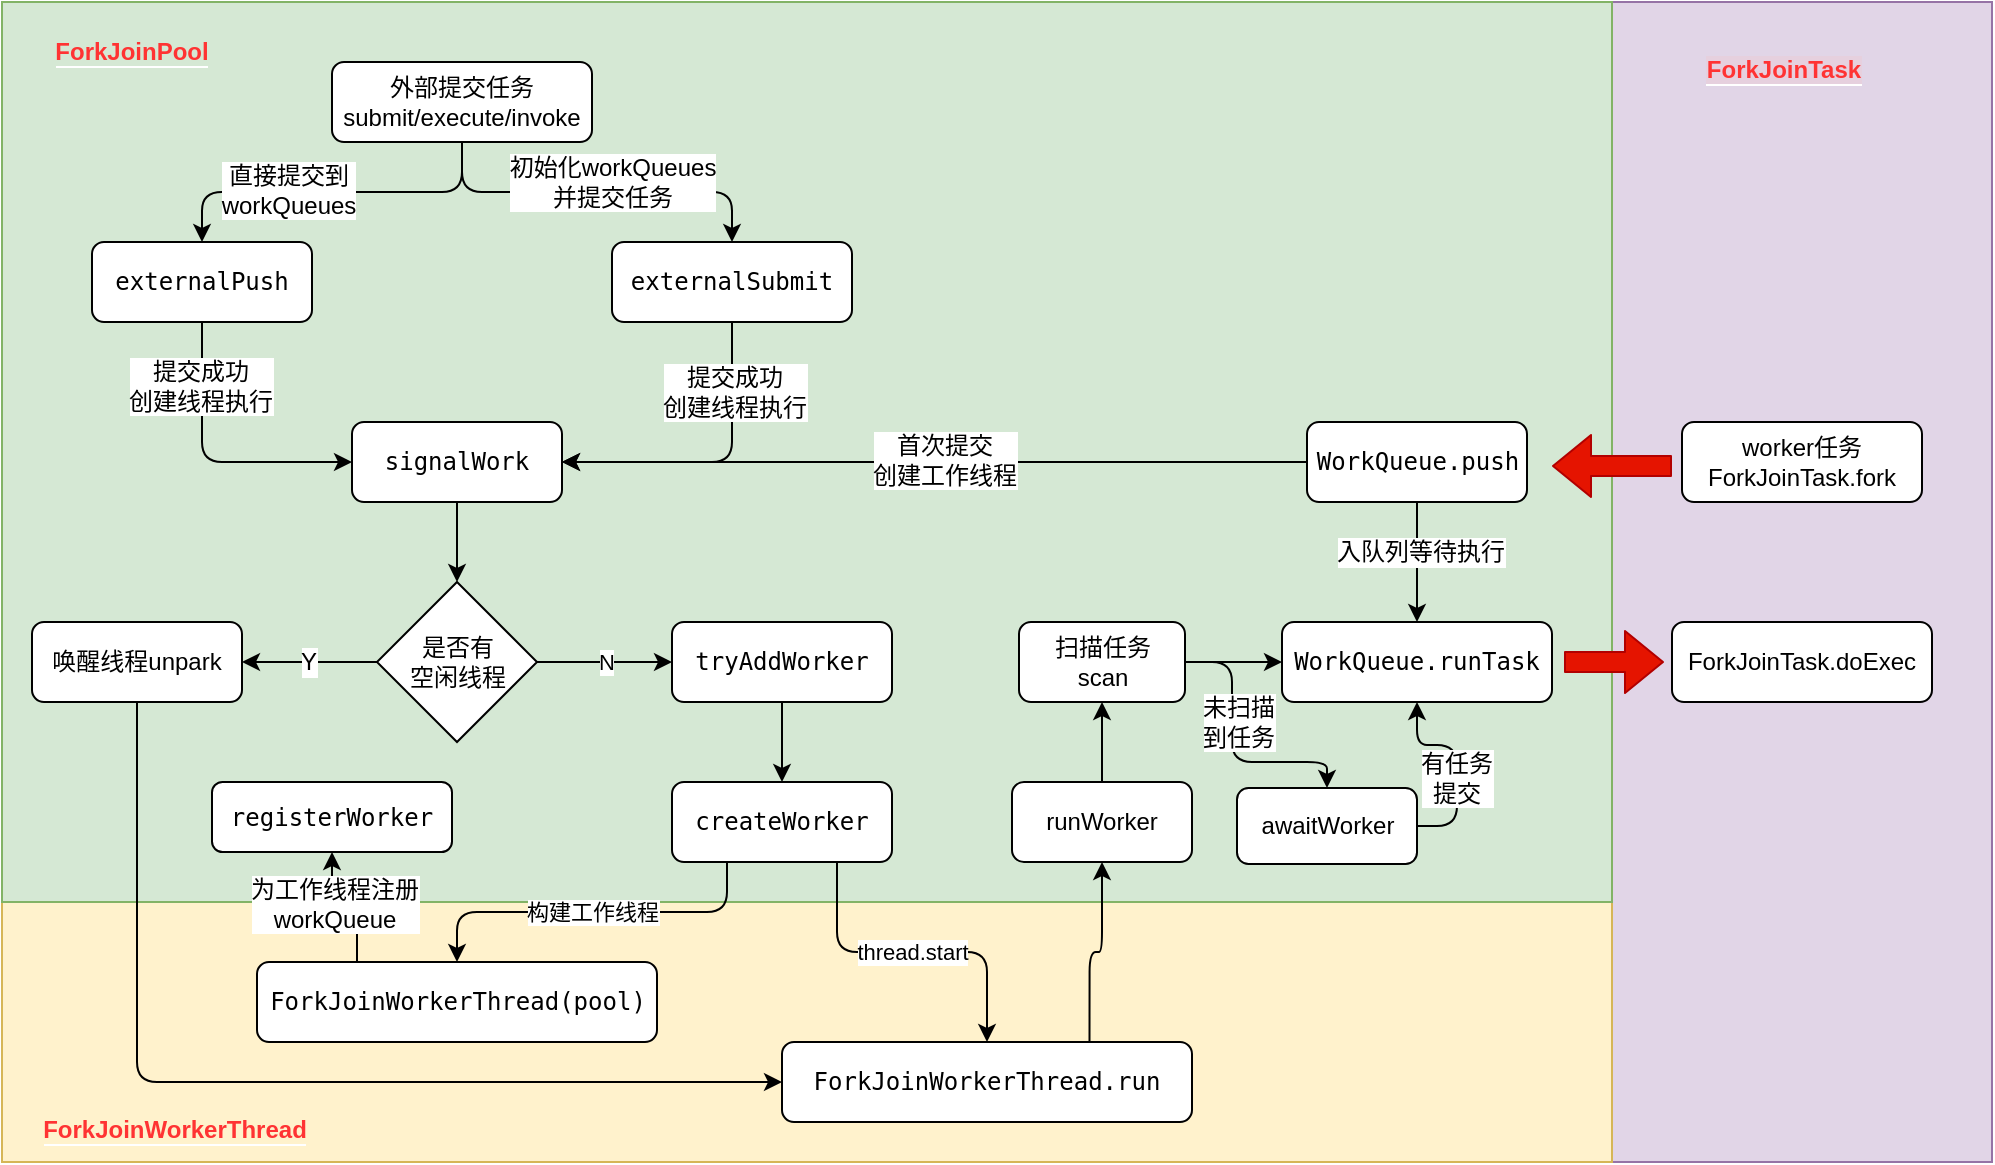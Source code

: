 <mxfile version="10.8.0" type="device"><diagram id="2_0CvkXJxe7yTtbnX31Y" name="执行流程"><mxGraphModel dx="918" dy="628" grid="0" gridSize="10" guides="1" tooltips="1" connect="1" arrows="1" fold="1" page="1" pageScale="1" pageWidth="4681" pageHeight="3300" math="0" shadow="0"><root><mxCell id="0"/><mxCell id="1" parent="0"/><mxCell id="52ZxwhPhhI4ZMU3ynuiM-50" value="" style="rounded=0;whiteSpace=wrap;html=1;fillColor=#e1d5e7;strokeColor=#9673a6;" parent="1" vertex="1"><mxGeometry x="850" y="60" width="190" height="580" as="geometry"/></mxCell><mxCell id="52ZxwhPhhI4ZMU3ynuiM-49" value="" style="rounded=0;whiteSpace=wrap;html=1;fillColor=#fff2cc;strokeColor=#d6b656;" parent="1" vertex="1"><mxGeometry x="45" y="510" width="805" height="130" as="geometry"/></mxCell><mxCell id="52ZxwhPhhI4ZMU3ynuiM-48" value="" style="rounded=0;whiteSpace=wrap;html=1;fillColor=#d5e8d4;strokeColor=#82b366;" parent="1" vertex="1"><mxGeometry x="45" y="60" width="805" height="450" as="geometry"/></mxCell><mxCell id="52ZxwhPhhI4ZMU3ynuiM-5" style="edgeStyle=orthogonalEdgeStyle;rounded=1;orthogonalLoop=1;jettySize=auto;html=1;exitX=0.5;exitY=1;exitDx=0;exitDy=0;entryX=0.5;entryY=0;entryDx=0;entryDy=0;" parent="1" source="52ZxwhPhhI4ZMU3ynuiM-1" target="52ZxwhPhhI4ZMU3ynuiM-2" edge="1"><mxGeometry relative="1" as="geometry"/></mxCell><mxCell id="52ZxwhPhhI4ZMU3ynuiM-9" value="直接提交到&lt;br&gt;workQueues&lt;br&gt;" style="text;html=1;resizable=0;points=[];align=center;verticalAlign=middle;labelBackgroundColor=#ffffff;" parent="52ZxwhPhhI4ZMU3ynuiM-5" vertex="1" connectable="0"><mxGeometry x="0.244" y="-1" relative="1" as="geometry"><mxPoint as="offset"/></mxGeometry></mxCell><mxCell id="52ZxwhPhhI4ZMU3ynuiM-6" style="edgeStyle=orthogonalEdgeStyle;rounded=1;orthogonalLoop=1;jettySize=auto;html=1;exitX=0.5;exitY=1;exitDx=0;exitDy=0;entryX=0.5;entryY=0;entryDx=0;entryDy=0;" parent="1" source="52ZxwhPhhI4ZMU3ynuiM-1" target="52ZxwhPhhI4ZMU3ynuiM-3" edge="1"><mxGeometry relative="1" as="geometry"/></mxCell><mxCell id="52ZxwhPhhI4ZMU3ynuiM-10" value="初始化&lt;span&gt;workQueues&lt;br&gt;并提交任务&lt;br&gt;&lt;/span&gt;" style="text;html=1;resizable=0;points=[];align=center;verticalAlign=middle;labelBackgroundColor=#ffffff;" parent="52ZxwhPhhI4ZMU3ynuiM-6" vertex="1" connectable="0"><mxGeometry x="-0.146" y="1" relative="1" as="geometry"><mxPoint x="21" y="-4" as="offset"/></mxGeometry></mxCell><mxCell id="52ZxwhPhhI4ZMU3ynuiM-1" value="外部提交任务&lt;br&gt;submit/execute/invoke&lt;br&gt;" style="rounded=1;whiteSpace=wrap;html=1;" parent="1" vertex="1"><mxGeometry x="210" y="90" width="130" height="40" as="geometry"/></mxCell><mxCell id="52ZxwhPhhI4ZMU3ynuiM-7" style="edgeStyle=orthogonalEdgeStyle;rounded=1;orthogonalLoop=1;jettySize=auto;html=1;exitX=0.5;exitY=1;exitDx=0;exitDy=0;entryX=0;entryY=0.5;entryDx=0;entryDy=0;" parent="1" source="52ZxwhPhhI4ZMU3ynuiM-2" target="52ZxwhPhhI4ZMU3ynuiM-4" edge="1"><mxGeometry relative="1" as="geometry"/></mxCell><mxCell id="52ZxwhPhhI4ZMU3ynuiM-11" value="提交成功&lt;br&gt;创建线程执行&lt;br&gt;" style="text;html=1;resizable=0;points=[];align=center;verticalAlign=middle;labelBackgroundColor=#ffffff;" parent="52ZxwhPhhI4ZMU3ynuiM-7" vertex="1" connectable="0"><mxGeometry x="-0.559" y="-1" relative="1" as="geometry"><mxPoint as="offset"/></mxGeometry></mxCell><mxCell id="52ZxwhPhhI4ZMU3ynuiM-2" value="&lt;pre&gt;externalPush&lt;/pre&gt;" style="rounded=1;whiteSpace=wrap;html=1;" parent="1" vertex="1"><mxGeometry x="90" y="180" width="110" height="40" as="geometry"/></mxCell><mxCell id="52ZxwhPhhI4ZMU3ynuiM-8" style="edgeStyle=orthogonalEdgeStyle;rounded=1;orthogonalLoop=1;jettySize=auto;html=1;exitX=0.5;exitY=1;exitDx=0;exitDy=0;entryX=1;entryY=0.5;entryDx=0;entryDy=0;" parent="1" source="52ZxwhPhhI4ZMU3ynuiM-3" target="52ZxwhPhhI4ZMU3ynuiM-4" edge="1"><mxGeometry relative="1" as="geometry"/></mxCell><mxCell id="52ZxwhPhhI4ZMU3ynuiM-12" value="提交成功&lt;br&gt;创建线程执行&lt;br&gt;" style="text;html=1;resizable=0;points=[];align=center;verticalAlign=middle;labelBackgroundColor=#FFFFFF;" parent="52ZxwhPhhI4ZMU3ynuiM-8" vertex="1" connectable="0"><mxGeometry x="-0.548" y="1" relative="1" as="geometry"><mxPoint as="offset"/></mxGeometry></mxCell><mxCell id="52ZxwhPhhI4ZMU3ynuiM-3" value="&lt;pre&gt;externalSubmit&lt;/pre&gt;" style="rounded=1;whiteSpace=wrap;html=1;" parent="1" vertex="1"><mxGeometry x="350" y="180" width="120" height="40" as="geometry"/></mxCell><mxCell id="52ZxwhPhhI4ZMU3ynuiM-19" style="edgeStyle=orthogonalEdgeStyle;rounded=1;orthogonalLoop=1;jettySize=auto;html=1;exitX=0.5;exitY=1;exitDx=0;exitDy=0;entryX=0.5;entryY=0;entryDx=0;entryDy=0;" parent="1" source="52ZxwhPhhI4ZMU3ynuiM-4" target="52ZxwhPhhI4ZMU3ynuiM-13" edge="1"><mxGeometry relative="1" as="geometry"/></mxCell><mxCell id="52ZxwhPhhI4ZMU3ynuiM-4" value="&lt;pre&gt;signalWork&lt;/pre&gt;" style="rounded=1;whiteSpace=wrap;html=1;" parent="1" vertex="1"><mxGeometry x="220" y="270" width="105" height="40" as="geometry"/></mxCell><mxCell id="52ZxwhPhhI4ZMU3ynuiM-20" style="edgeStyle=orthogonalEdgeStyle;rounded=1;orthogonalLoop=1;jettySize=auto;html=1;exitX=0;exitY=0.5;exitDx=0;exitDy=0;entryX=1;entryY=0.5;entryDx=0;entryDy=0;" parent="1" source="52ZxwhPhhI4ZMU3ynuiM-13" target="52ZxwhPhhI4ZMU3ynuiM-14" edge="1"><mxGeometry relative="1" as="geometry"/></mxCell><mxCell id="52ZxwhPhhI4ZMU3ynuiM-21" value="Y" style="text;html=1;resizable=0;points=[];align=center;verticalAlign=middle;labelBackgroundColor=#ffffff;" parent="52ZxwhPhhI4ZMU3ynuiM-20" vertex="1" connectable="0"><mxGeometry x="0.029" relative="1" as="geometry"><mxPoint as="offset"/></mxGeometry></mxCell><mxCell id="52ZxwhPhhI4ZMU3ynuiM-23" value="N" style="edgeStyle=orthogonalEdgeStyle;rounded=1;orthogonalLoop=1;jettySize=auto;html=1;exitX=1;exitY=0.5;exitDx=0;exitDy=0;entryX=0;entryY=0.5;entryDx=0;entryDy=0;" parent="1" source="52ZxwhPhhI4ZMU3ynuiM-13" target="52ZxwhPhhI4ZMU3ynuiM-15" edge="1"><mxGeometry relative="1" as="geometry"/></mxCell><mxCell id="52ZxwhPhhI4ZMU3ynuiM-13" value="是否有&lt;br&gt;空闲线程" style="rhombus;whiteSpace=wrap;html=1;" parent="1" vertex="1"><mxGeometry x="232.5" y="350" width="80" height="80" as="geometry"/></mxCell><mxCell id="52ZxwhPhhI4ZMU3ynuiM-22" style="edgeStyle=orthogonalEdgeStyle;rounded=1;orthogonalLoop=1;jettySize=auto;html=1;exitX=0.5;exitY=1;exitDx=0;exitDy=0;entryX=0;entryY=0.5;entryDx=0;entryDy=0;" parent="1" source="52ZxwhPhhI4ZMU3ynuiM-14" target="52ZxwhPhhI4ZMU3ynuiM-18" edge="1"><mxGeometry relative="1" as="geometry"/></mxCell><mxCell id="52ZxwhPhhI4ZMU3ynuiM-14" value="唤醒线程unpark" style="rounded=1;whiteSpace=wrap;html=1;" parent="1" vertex="1"><mxGeometry x="60" y="370" width="105" height="40" as="geometry"/></mxCell><mxCell id="52ZxwhPhhI4ZMU3ynuiM-24" style="edgeStyle=orthogonalEdgeStyle;rounded=1;orthogonalLoop=1;jettySize=auto;html=1;exitX=0.5;exitY=1;exitDx=0;exitDy=0;" parent="1" source="52ZxwhPhhI4ZMU3ynuiM-15" target="52ZxwhPhhI4ZMU3ynuiM-16" edge="1"><mxGeometry relative="1" as="geometry"/></mxCell><mxCell id="52ZxwhPhhI4ZMU3ynuiM-15" value="&lt;pre&gt;tryAddWorker&lt;/pre&gt;" style="rounded=1;whiteSpace=wrap;html=1;" parent="1" vertex="1"><mxGeometry x="380" y="370" width="110" height="40" as="geometry"/></mxCell><mxCell id="52ZxwhPhhI4ZMU3ynuiM-25" value="构建工作线程" style="edgeStyle=orthogonalEdgeStyle;rounded=1;orthogonalLoop=1;jettySize=auto;html=1;exitX=0.25;exitY=1;exitDx=0;exitDy=0;" parent="1" source="52ZxwhPhhI4ZMU3ynuiM-16" target="52ZxwhPhhI4ZMU3ynuiM-17" edge="1"><mxGeometry relative="1" as="geometry"/></mxCell><mxCell id="52ZxwhPhhI4ZMU3ynuiM-28" value="thread.start" style="edgeStyle=orthogonalEdgeStyle;rounded=1;orthogonalLoop=1;jettySize=auto;html=1;exitX=0.75;exitY=1;exitDx=0;exitDy=0;" parent="1" source="52ZxwhPhhI4ZMU3ynuiM-16" target="52ZxwhPhhI4ZMU3ynuiM-18" edge="1"><mxGeometry relative="1" as="geometry"/></mxCell><mxCell id="52ZxwhPhhI4ZMU3ynuiM-16" value="&lt;pre&gt;createWorker&lt;/pre&gt;" style="rounded=1;whiteSpace=wrap;html=1;" parent="1" vertex="1"><mxGeometry x="380" y="450" width="110" height="40" as="geometry"/></mxCell><mxCell id="52ZxwhPhhI4ZMU3ynuiM-27" style="edgeStyle=orthogonalEdgeStyle;rounded=1;orthogonalLoop=1;jettySize=auto;html=1;exitX=0.25;exitY=0;exitDx=0;exitDy=0;entryX=0.5;entryY=1;entryDx=0;entryDy=0;" parent="1" source="52ZxwhPhhI4ZMU3ynuiM-17" target="52ZxwhPhhI4ZMU3ynuiM-26" edge="1"><mxGeometry relative="1" as="geometry"/></mxCell><mxCell id="52ZxwhPhhI4ZMU3ynuiM-47" value="为工作线程注册&lt;br&gt;workQueue&lt;br&gt;" style="text;html=1;resizable=0;points=[];align=center;verticalAlign=middle;labelBackgroundColor=#ffffff;" parent="52ZxwhPhhI4ZMU3ynuiM-27" vertex="1" connectable="0"><mxGeometry x="0.235" y="-1" relative="1" as="geometry"><mxPoint as="offset"/></mxGeometry></mxCell><mxCell id="52ZxwhPhhI4ZMU3ynuiM-17" value="&lt;pre&gt;ForkJoinWorkerThread(pool)&lt;/pre&gt;" style="rounded=1;whiteSpace=wrap;html=1;" parent="1" vertex="1"><mxGeometry x="172.5" y="540" width="200" height="40" as="geometry"/></mxCell><mxCell id="52ZxwhPhhI4ZMU3ynuiM-35" style="edgeStyle=orthogonalEdgeStyle;rounded=1;orthogonalLoop=1;jettySize=auto;html=1;exitX=0.75;exitY=0;exitDx=0;exitDy=0;entryX=0.5;entryY=1;entryDx=0;entryDy=0;" parent="1" source="52ZxwhPhhI4ZMU3ynuiM-18" target="52ZxwhPhhI4ZMU3ynuiM-29" edge="1"><mxGeometry relative="1" as="geometry"/></mxCell><mxCell id="52ZxwhPhhI4ZMU3ynuiM-18" value="&lt;pre&gt;ForkJoinWorkerThread.run&lt;/pre&gt;" style="rounded=1;whiteSpace=wrap;html=1;" parent="1" vertex="1"><mxGeometry x="435" y="580" width="205" height="40" as="geometry"/></mxCell><mxCell id="52ZxwhPhhI4ZMU3ynuiM-26" value="&lt;pre&gt;registerWorker&lt;/pre&gt;" style="rounded=1;whiteSpace=wrap;html=1;" parent="1" vertex="1"><mxGeometry x="150" y="450" width="120" height="35" as="geometry"/></mxCell><mxCell id="52ZxwhPhhI4ZMU3ynuiM-36" style="edgeStyle=orthogonalEdgeStyle;rounded=1;orthogonalLoop=1;jettySize=auto;html=1;exitX=0.5;exitY=0;exitDx=0;exitDy=0;entryX=0.5;entryY=1;entryDx=0;entryDy=0;" parent="1" source="52ZxwhPhhI4ZMU3ynuiM-29" target="52ZxwhPhhI4ZMU3ynuiM-30" edge="1"><mxGeometry relative="1" as="geometry"/></mxCell><mxCell id="52ZxwhPhhI4ZMU3ynuiM-29" value="runWorker" style="rounded=1;whiteSpace=wrap;html=1;" parent="1" vertex="1"><mxGeometry x="550" y="450" width="90" height="40" as="geometry"/></mxCell><mxCell id="52ZxwhPhhI4ZMU3ynuiM-37" style="edgeStyle=orthogonalEdgeStyle;rounded=1;orthogonalLoop=1;jettySize=auto;html=1;exitX=1;exitY=0.5;exitDx=0;exitDy=0;entryX=0;entryY=0.5;entryDx=0;entryDy=0;" parent="1" source="52ZxwhPhhI4ZMU3ynuiM-30" target="52ZxwhPhhI4ZMU3ynuiM-31" edge="1"><mxGeometry relative="1" as="geometry"/></mxCell><mxCell id="52ZxwhPhhI4ZMU3ynuiM-39" style="edgeStyle=orthogonalEdgeStyle;rounded=1;orthogonalLoop=1;jettySize=auto;html=1;exitX=1;exitY=0.5;exitDx=0;exitDy=0;entryX=0.5;entryY=0;entryDx=0;entryDy=0;" parent="1" source="52ZxwhPhhI4ZMU3ynuiM-30" target="52ZxwhPhhI4ZMU3ynuiM-38" edge="1"><mxGeometry relative="1" as="geometry"><Array as="points"><mxPoint x="660" y="390"/><mxPoint x="660" y="440"/><mxPoint x="708" y="440"/></Array></mxGeometry></mxCell><mxCell id="52ZxwhPhhI4ZMU3ynuiM-40" value="未扫描&lt;br&gt;到任务" style="text;html=1;resizable=0;points=[];align=center;verticalAlign=middle;labelBackgroundColor=#ffffff;" parent="52ZxwhPhhI4ZMU3ynuiM-39" vertex="1" connectable="0"><mxGeometry x="-0.298" relative="1" as="geometry"><mxPoint x="2.5" y="6" as="offset"/></mxGeometry></mxCell><mxCell id="52ZxwhPhhI4ZMU3ynuiM-30" value="扫描任务&lt;br&gt;scan&lt;br&gt;" style="rounded=1;whiteSpace=wrap;html=1;" parent="1" vertex="1"><mxGeometry x="553.5" y="370" width="83" height="40" as="geometry"/></mxCell><mxCell id="52ZxwhPhhI4ZMU3ynuiM-31" value="&lt;pre&gt;&lt;span&gt;WorkQueue&lt;/span&gt;.runTask&lt;span&gt;&lt;br&gt;&lt;/span&gt;&lt;/pre&gt;" style="rounded=1;whiteSpace=wrap;html=1;" parent="1" vertex="1"><mxGeometry x="685" y="370" width="135" height="40" as="geometry"/></mxCell><mxCell id="52ZxwhPhhI4ZMU3ynuiM-32" value="ForkJoinTask.&lt;span&gt;doExec&lt;/span&gt;" style="rounded=1;whiteSpace=wrap;html=1;" parent="1" vertex="1"><mxGeometry x="880" y="370" width="130" height="40" as="geometry"/></mxCell><mxCell id="52ZxwhPhhI4ZMU3ynuiM-33" value="worker任务&lt;br&gt;ForkJoinTask.fork&lt;br&gt;" style="rounded=1;whiteSpace=wrap;html=1;" parent="1" vertex="1"><mxGeometry x="885" y="270" width="120" height="40" as="geometry"/></mxCell><mxCell id="52ZxwhPhhI4ZMU3ynuiM-43" style="edgeStyle=orthogonalEdgeStyle;rounded=1;orthogonalLoop=1;jettySize=auto;html=1;exitX=0.5;exitY=1;exitDx=0;exitDy=0;entryX=0.5;entryY=0;entryDx=0;entryDy=0;" parent="1" source="52ZxwhPhhI4ZMU3ynuiM-34" target="52ZxwhPhhI4ZMU3ynuiM-31" edge="1"><mxGeometry relative="1" as="geometry"/></mxCell><mxCell id="52ZxwhPhhI4ZMU3ynuiM-44" value="入队列等待执行" style="text;html=1;resizable=0;points=[];align=center;verticalAlign=middle;labelBackgroundColor=#ffffff;" parent="52ZxwhPhhI4ZMU3ynuiM-43" vertex="1" connectable="0"><mxGeometry x="-0.167" y="1" relative="1" as="geometry"><mxPoint as="offset"/></mxGeometry></mxCell><mxCell id="52ZxwhPhhI4ZMU3ynuiM-45" style="edgeStyle=orthogonalEdgeStyle;rounded=1;orthogonalLoop=1;jettySize=auto;html=1;exitX=0;exitY=0.5;exitDx=0;exitDy=0;entryX=1;entryY=0.5;entryDx=0;entryDy=0;" parent="1" source="52ZxwhPhhI4ZMU3ynuiM-34" target="52ZxwhPhhI4ZMU3ynuiM-4" edge="1"><mxGeometry relative="1" as="geometry"/></mxCell><mxCell id="52ZxwhPhhI4ZMU3ynuiM-46" value="首次提交&lt;br&gt;创建工作线程" style="text;html=1;resizable=0;points=[];align=center;verticalAlign=middle;labelBackgroundColor=#FFFFFF;labelBorderColor=none;" parent="52ZxwhPhhI4ZMU3ynuiM-45" vertex="1" connectable="0"><mxGeometry x="-0.024" y="-1" relative="1" as="geometry"><mxPoint as="offset"/></mxGeometry></mxCell><mxCell id="52ZxwhPhhI4ZMU3ynuiM-34" value="&lt;pre&gt;&lt;span&gt;WorkQueue.push&lt;/span&gt;&lt;/pre&gt;" style="rounded=1;whiteSpace=wrap;html=1;" parent="1" vertex="1"><mxGeometry x="697.5" y="270" width="110" height="40" as="geometry"/></mxCell><mxCell id="52ZxwhPhhI4ZMU3ynuiM-41" style="edgeStyle=orthogonalEdgeStyle;rounded=1;orthogonalLoop=1;jettySize=auto;html=1;exitX=1;exitY=0.5;exitDx=0;exitDy=0;entryX=0.5;entryY=1;entryDx=0;entryDy=0;" parent="1" source="52ZxwhPhhI4ZMU3ynuiM-38" target="52ZxwhPhhI4ZMU3ynuiM-31" edge="1"><mxGeometry relative="1" as="geometry"/></mxCell><mxCell id="52ZxwhPhhI4ZMU3ynuiM-42" value="有任务&lt;br&gt;提交" style="text;html=1;resizable=0;points=[];align=center;verticalAlign=middle;labelBackgroundColor=#ffffff;" parent="52ZxwhPhhI4ZMU3ynuiM-41" vertex="1" connectable="0"><mxGeometry x="-0.137" y="1" relative="1" as="geometry"><mxPoint as="offset"/></mxGeometry></mxCell><mxCell id="52ZxwhPhhI4ZMU3ynuiM-38" value="awaitWorker" style="rounded=1;whiteSpace=wrap;html=1;" parent="1" vertex="1"><mxGeometry x="662.5" y="453" width="90" height="38" as="geometry"/></mxCell><mxCell id="52ZxwhPhhI4ZMU3ynuiM-51" value="" style="shape=flexArrow;endArrow=classic;html=1;entryX=0;entryY=0.5;entryDx=0;entryDy=0;fillColor=#e51400;strokeColor=#B20000;" parent="1" edge="1"><mxGeometry width="50" height="50" relative="1" as="geometry"><mxPoint x="826" y="390" as="sourcePoint"/><mxPoint x="876" y="390" as="targetPoint"/></mxGeometry></mxCell><mxCell id="52ZxwhPhhI4ZMU3ynuiM-52" value="" style="shape=flexArrow;endArrow=classic;html=1;exitX=0.158;exitY=0.388;exitDx=0;exitDy=0;exitPerimeter=0;fillColor=#e51400;strokeColor=#B20000;" parent="1" edge="1"><mxGeometry width="50" height="50" relative="1" as="geometry"><mxPoint x="880" y="292" as="sourcePoint"/><mxPoint x="820" y="292" as="targetPoint"/></mxGeometry></mxCell><mxCell id="52ZxwhPhhI4ZMU3ynuiM-53" value="&lt;b&gt;&lt;font color=&quot;#ff3333&quot; style=&quot;background-color: rgb(213 , 232 , 212)&quot;&gt;ForkJoinPool&lt;/font&gt;&lt;/b&gt;" style="text;html=1;align=center;verticalAlign=middle;whiteSpace=wrap;rounded=0;labelBackgroundColor=#FFFFFF;" parent="1" vertex="1"><mxGeometry x="50" y="70" width="120" height="30" as="geometry"/></mxCell><mxCell id="52ZxwhPhhI4ZMU3ynuiM-54" value="&lt;font color=&quot;#ff3333&quot; style=&quot;background-color: rgb(255 , 242 , 204)&quot;&gt;&lt;b&gt;ForkJoinWorkerThread&lt;/b&gt;&lt;/font&gt;" style="text;html=1;strokeColor=none;fillColor=none;align=center;verticalAlign=middle;whiteSpace=wrap;rounded=0;labelBackgroundColor=#FFFFFF;" parent="1" vertex="1"><mxGeometry x="65" y="610" width="133" height="27" as="geometry"/></mxCell><mxCell id="52ZxwhPhhI4ZMU3ynuiM-55" value="&lt;b&gt;&lt;font color=&quot;#ff3333&quot; style=&quot;background-color: rgb(230 , 208 , 222)&quot;&gt;ForkJoinTask&lt;/font&gt;&lt;/b&gt;" style="text;html=1;strokeColor=none;fillColor=none;align=center;verticalAlign=middle;whiteSpace=wrap;rounded=0;labelBackgroundColor=#FFFFFF;" parent="1" vertex="1"><mxGeometry x="860" y="80" width="152" height="27" as="geometry"/></mxCell></root></mxGraphModel></diagram><diagram id="6Ulh82m94wi_ZSjGGJva" name="fork-join"><mxGraphModel dx="918" dy="628" grid="0" gridSize="10" guides="1" tooltips="1" connect="1" arrows="1" fold="1" page="1" pageScale="1" pageWidth="4681" pageHeight="3300" math="0" shadow="0"><root><mxCell id="Shx6AqCc351M_z02ukLM-0"/><mxCell id="Shx6AqCc351M_z02ukLM-1" parent="Shx6AqCc351M_z02ukLM-0"/><mxCell id="Shx6AqCc351M_z02ukLM-33" value="" style="rounded=0;whiteSpace=wrap;html=1;dashed=1;" vertex="1" parent="Shx6AqCc351M_z02ukLM-1"><mxGeometry x="70" y="93" width="700" height="317" as="geometry"/></mxCell><mxCell id="Shx6AqCc351M_z02ukLM-9" style="edgeStyle=orthogonalEdgeStyle;rounded=1;orthogonalLoop=1;jettySize=auto;html=1;exitX=0.5;exitY=1;exitDx=0;exitDy=0;" edge="1" parent="Shx6AqCc351M_z02ukLM-1" source="Shx6AqCc351M_z02ukLM-2" target="Shx6AqCc351M_z02ukLM-3"><mxGeometry relative="1" as="geometry"/></mxCell><mxCell id="Shx6AqCc351M_z02ukLM-21" value="fork" style="text;html=1;resizable=0;points=[];align=center;verticalAlign=middle;labelBackgroundColor=#ffffff;" vertex="1" connectable="0" parent="Shx6AqCc351M_z02ukLM-9"><mxGeometry x="-0.047" y="-2" relative="1" as="geometry"><mxPoint as="offset"/></mxGeometry></mxCell><mxCell id="Shx6AqCc351M_z02ukLM-10" style="edgeStyle=orthogonalEdgeStyle;rounded=1;orthogonalLoop=1;jettySize=auto;html=1;exitX=0.5;exitY=1;exitDx=0;exitDy=0;" edge="1" parent="Shx6AqCc351M_z02ukLM-1" source="Shx6AqCc351M_z02ukLM-2" target="Shx6AqCc351M_z02ukLM-5"><mxGeometry relative="1" as="geometry"/></mxCell><mxCell id="Shx6AqCc351M_z02ukLM-22" value="fork" style="text;html=1;resizable=0;points=[];align=center;verticalAlign=middle;labelBackgroundColor=#ffffff;" vertex="1" connectable="0" parent="Shx6AqCc351M_z02ukLM-10"><mxGeometry x="-0.046" y="-2" relative="1" as="geometry"><mxPoint as="offset"/></mxGeometry></mxCell><mxCell id="Shx6AqCc351M_z02ukLM-2" value="main task" style="rounded=1;whiteSpace=wrap;html=1;fillColor=#d0cee2;strokeColor=#56517e;" vertex="1" parent="Shx6AqCc351M_z02ukLM-1"><mxGeometry x="390" y="123" width="70" height="40" as="geometry"/></mxCell><mxCell id="Shx6AqCc351M_z02ukLM-11" style="edgeStyle=orthogonalEdgeStyle;rounded=1;orthogonalLoop=1;jettySize=auto;html=1;exitX=0.5;exitY=1;exitDx=0;exitDy=0;entryX=0.5;entryY=0;entryDx=0;entryDy=0;" edge="1" parent="Shx6AqCc351M_z02ukLM-1" source="Shx6AqCc351M_z02ukLM-3" target="Shx6AqCc351M_z02ukLM-4"><mxGeometry relative="1" as="geometry"/></mxCell><mxCell id="Shx6AqCc351M_z02ukLM-23" value="fork" style="text;html=1;resizable=0;points=[];align=center;verticalAlign=middle;labelBackgroundColor=#ffffff;" vertex="1" connectable="0" parent="Shx6AqCc351M_z02ukLM-11"><mxGeometry x="0.054" y="-1" relative="1" as="geometry"><mxPoint as="offset"/></mxGeometry></mxCell><mxCell id="Shx6AqCc351M_z02ukLM-12" style="edgeStyle=orthogonalEdgeStyle;rounded=1;orthogonalLoop=1;jettySize=auto;html=1;exitX=0.5;exitY=1;exitDx=0;exitDy=0;" edge="1" parent="Shx6AqCc351M_z02ukLM-1" source="Shx6AqCc351M_z02ukLM-3" target="Shx6AqCc351M_z02ukLM-6"><mxGeometry relative="1" as="geometry"/></mxCell><mxCell id="Shx6AqCc351M_z02ukLM-24" value="fork" style="text;html=1;resizable=0;points=[];align=center;verticalAlign=middle;labelBackgroundColor=#ffffff;" vertex="1" connectable="0" parent="Shx6AqCc351M_z02ukLM-12"><mxGeometry x="0.013" relative="1" as="geometry"><mxPoint as="offset"/></mxGeometry></mxCell><mxCell id="Shx6AqCc351M_z02ukLM-20" style="edgeStyle=orthogonalEdgeStyle;rounded=1;orthogonalLoop=1;jettySize=auto;html=1;exitX=0;exitY=0.25;exitDx=0;exitDy=0;entryX=0;entryY=0.5;entryDx=0;entryDy=0;" edge="1" parent="Shx6AqCc351M_z02ukLM-1" source="Shx6AqCc351M_z02ukLM-3" target="Shx6AqCc351M_z02ukLM-2"><mxGeometry relative="1" as="geometry"/></mxCell><mxCell id="Shx6AqCc351M_z02ukLM-31" value="join" style="text;html=1;resizable=0;points=[];align=center;verticalAlign=middle;labelBackgroundColor=#ffffff;" vertex="1" connectable="0" parent="Shx6AqCc351M_z02ukLM-20"><mxGeometry x="0.248" relative="1" as="geometry"><mxPoint as="offset"/></mxGeometry></mxCell><mxCell id="Shx6AqCc351M_z02ukLM-3" value="task A" style="rounded=1;whiteSpace=wrap;html=1;fillColor=#fad7ac;strokeColor=#b46504;" vertex="1" parent="Shx6AqCc351M_z02ukLM-1"><mxGeometry x="225" y="210" width="70" height="40" as="geometry"/></mxCell><mxCell id="Shx6AqCc351M_z02ukLM-15" style="edgeStyle=orthogonalEdgeStyle;rounded=1;orthogonalLoop=1;jettySize=auto;html=1;exitX=0.5;exitY=1;exitDx=0;exitDy=0;" edge="1" parent="Shx6AqCc351M_z02ukLM-1" source="Shx6AqCc351M_z02ukLM-4"><mxGeometry relative="1" as="geometry"><mxPoint x="225" y="240" as="targetPoint"/><Array as="points"><mxPoint x="165" y="380"/><mxPoint x="110" y="380"/><mxPoint x="110" y="240"/><mxPoint x="225" y="240"/></Array></mxGeometry></mxCell><mxCell id="Shx6AqCc351M_z02ukLM-30" value="join" style="text;html=1;resizable=0;points=[];align=center;verticalAlign=middle;labelBackgroundColor=#ffffff;" vertex="1" connectable="0" parent="Shx6AqCc351M_z02ukLM-15"><mxGeometry x="0.067" y="1" relative="1" as="geometry"><mxPoint as="offset"/></mxGeometry></mxCell><mxCell id="Shx6AqCc351M_z02ukLM-4" value="task A-1" style="rounded=1;whiteSpace=wrap;html=1;fillColor=#fad9d5;strokeColor=#ae4132;" vertex="1" parent="Shx6AqCc351M_z02ukLM-1"><mxGeometry x="130" y="320" width="70" height="40" as="geometry"/></mxCell><mxCell id="Shx6AqCc351M_z02ukLM-13" style="edgeStyle=orthogonalEdgeStyle;rounded=1;orthogonalLoop=1;jettySize=auto;html=1;exitX=0.5;exitY=1;exitDx=0;exitDy=0;entryX=0.5;entryY=0;entryDx=0;entryDy=0;" edge="1" parent="Shx6AqCc351M_z02ukLM-1" source="Shx6AqCc351M_z02ukLM-5" target="Shx6AqCc351M_z02ukLM-7"><mxGeometry relative="1" as="geometry"/></mxCell><mxCell id="Shx6AqCc351M_z02ukLM-25" value="fork" style="text;html=1;resizable=0;points=[];align=center;verticalAlign=middle;labelBackgroundColor=#ffffff;" vertex="1" connectable="0" parent="Shx6AqCc351M_z02ukLM-13"><mxGeometry x="0.013" relative="1" as="geometry"><mxPoint as="offset"/></mxGeometry></mxCell><mxCell id="Shx6AqCc351M_z02ukLM-14" style="edgeStyle=orthogonalEdgeStyle;rounded=1;orthogonalLoop=1;jettySize=auto;html=1;exitX=0.5;exitY=1;exitDx=0;exitDy=0;entryX=0.5;entryY=0;entryDx=0;entryDy=0;" edge="1" parent="Shx6AqCc351M_z02ukLM-1" source="Shx6AqCc351M_z02ukLM-5" target="Shx6AqCc351M_z02ukLM-8"><mxGeometry relative="1" as="geometry"/></mxCell><mxCell id="Shx6AqCc351M_z02ukLM-26" value="fork" style="text;html=1;resizable=0;points=[];align=center;verticalAlign=middle;labelBackgroundColor=#ffffff;" vertex="1" connectable="0" parent="Shx6AqCc351M_z02ukLM-14"><mxGeometry relative="1" as="geometry"><mxPoint as="offset"/></mxGeometry></mxCell><mxCell id="Shx6AqCc351M_z02ukLM-19" style="edgeStyle=orthogonalEdgeStyle;rounded=1;orthogonalLoop=1;jettySize=auto;html=1;exitX=1;exitY=0.25;exitDx=0;exitDy=0;entryX=1;entryY=0.5;entryDx=0;entryDy=0;" edge="1" parent="Shx6AqCc351M_z02ukLM-1" source="Shx6AqCc351M_z02ukLM-5" target="Shx6AqCc351M_z02ukLM-2"><mxGeometry relative="1" as="geometry"/></mxCell><mxCell id="Shx6AqCc351M_z02ukLM-32" value="join" style="text;html=1;resizable=0;points=[];align=center;verticalAlign=middle;labelBackgroundColor=#ffffff;" vertex="1" connectable="0" parent="Shx6AqCc351M_z02ukLM-19"><mxGeometry x="0.341" relative="1" as="geometry"><mxPoint as="offset"/></mxGeometry></mxCell><mxCell id="Shx6AqCc351M_z02ukLM-5" value="task B" style="rounded=1;whiteSpace=wrap;html=1;fillColor=#fad7ac;strokeColor=#b46504;" vertex="1" parent="Shx6AqCc351M_z02ukLM-1"><mxGeometry x="540" y="210" width="70" height="40" as="geometry"/></mxCell><mxCell id="Shx6AqCc351M_z02ukLM-16" style="edgeStyle=orthogonalEdgeStyle;rounded=1;orthogonalLoop=1;jettySize=auto;html=1;exitX=1;exitY=0.5;exitDx=0;exitDy=0;entryX=1;entryY=0.75;entryDx=0;entryDy=0;" edge="1" parent="Shx6AqCc351M_z02ukLM-1" source="Shx6AqCc351M_z02ukLM-6" target="Shx6AqCc351M_z02ukLM-3"><mxGeometry relative="1" as="geometry"/></mxCell><mxCell id="Shx6AqCc351M_z02ukLM-29" value="join" style="text;html=1;resizable=0;points=[];align=center;verticalAlign=middle;labelBackgroundColor=#ffffff;" vertex="1" connectable="0" parent="Shx6AqCc351M_z02ukLM-16"><mxGeometry x="-0.291" y="2" relative="1" as="geometry"><mxPoint as="offset"/></mxGeometry></mxCell><mxCell id="Shx6AqCc351M_z02ukLM-6" value="task A-2" style="rounded=1;whiteSpace=wrap;html=1;fillColor=#fad9d5;strokeColor=#ae4132;" vertex="1" parent="Shx6AqCc351M_z02ukLM-1"><mxGeometry x="305" y="320" width="70" height="40" as="geometry"/></mxCell><mxCell id="Shx6AqCc351M_z02ukLM-17" style="edgeStyle=orthogonalEdgeStyle;rounded=1;orthogonalLoop=1;jettySize=auto;html=1;exitX=0;exitY=0.5;exitDx=0;exitDy=0;entryX=0;entryY=0.75;entryDx=0;entryDy=0;" edge="1" parent="Shx6AqCc351M_z02ukLM-1" source="Shx6AqCc351M_z02ukLM-7" target="Shx6AqCc351M_z02ukLM-5"><mxGeometry relative="1" as="geometry"/></mxCell><mxCell id="Shx6AqCc351M_z02ukLM-27" value="join" style="text;html=1;resizable=0;points=[];align=center;verticalAlign=middle;labelBackgroundColor=#ffffff;" vertex="1" connectable="0" parent="Shx6AqCc351M_z02ukLM-17"><mxGeometry x="-0.33" y="-3" relative="1" as="geometry"><mxPoint as="offset"/></mxGeometry></mxCell><mxCell id="Shx6AqCc351M_z02ukLM-7" value="task B-1" style="rounded=1;whiteSpace=wrap;html=1;fillColor=#b1ddf0;strokeColor=#10739e;" vertex="1" parent="Shx6AqCc351M_z02ukLM-1"><mxGeometry x="450" y="320" width="70" height="40" as="geometry"/></mxCell><mxCell id="Shx6AqCc351M_z02ukLM-18" style="edgeStyle=orthogonalEdgeStyle;rounded=1;orthogonalLoop=1;jettySize=auto;html=1;exitX=1;exitY=0.5;exitDx=0;exitDy=0;entryX=1;entryY=0.75;entryDx=0;entryDy=0;" edge="1" parent="Shx6AqCc351M_z02ukLM-1" source="Shx6AqCc351M_z02ukLM-8" target="Shx6AqCc351M_z02ukLM-5"><mxGeometry relative="1" as="geometry"/></mxCell><mxCell id="Shx6AqCc351M_z02ukLM-28" value="join" style="text;html=1;resizable=0;points=[];align=center;verticalAlign=middle;labelBackgroundColor=#ffffff;" vertex="1" connectable="0" parent="Shx6AqCc351M_z02ukLM-18"><mxGeometry x="-0.308" relative="1" as="geometry"><mxPoint as="offset"/></mxGeometry></mxCell><mxCell id="Shx6AqCc351M_z02ukLM-8" value="task b-2" style="rounded=1;whiteSpace=wrap;html=1;fillColor=#b1ddf0;strokeColor=#10739e;" vertex="1" parent="Shx6AqCc351M_z02ukLM-1"><mxGeometry x="640" y="320" width="70" height="40" as="geometry"/></mxCell></root></mxGraphModel></diagram><diagram id="8FXL3fFHhCp2jvnKmjot" name="work-queue"><mxGraphModel dx="918" dy="628" grid="0" gridSize="10" guides="1" tooltips="1" connect="1" arrows="1" fold="1" page="1" pageScale="1" pageWidth="4681" pageHeight="3300" math="0" shadow="0"><root><mxCell id="abhGJ5PuNuLyaGENYCSl-0"/><mxCell id="abhGJ5PuNuLyaGENYCSl-1" parent="abhGJ5PuNuLyaGENYCSl-0"/><mxCell id="-VOE3-EtQUvJs4idjOP5-7" value="" style="rounded=0;whiteSpace=wrap;html=1;dashed=1;" vertex="1" parent="abhGJ5PuNuLyaGENYCSl-1"><mxGeometry x="14" y="100" width="801" height="390" as="geometry"/></mxCell><mxCell id="abhGJ5PuNuLyaGENYCSl-22" style="edgeStyle=orthogonalEdgeStyle;rounded=1;orthogonalLoop=1;jettySize=auto;html=1;exitX=0.5;exitY=1;exitDx=0;exitDy=0;entryX=0.5;entryY=0;entryDx=0;entryDy=0;" edge="1" parent="abhGJ5PuNuLyaGENYCSl-1" source="abhGJ5PuNuLyaGENYCSl-2" target="abhGJ5PuNuLyaGENYCSl-12"><mxGeometry relative="1" as="geometry"/></mxCell><mxCell id="abhGJ5PuNuLyaGENYCSl-24" value="ForkJoinTask[]" style="text;html=1;resizable=0;points=[];align=center;verticalAlign=middle;labelBackgroundColor=#ffffff;" vertex="1" connectable="0" parent="abhGJ5PuNuLyaGENYCSl-22"><mxGeometry x="-0.1" y="1" relative="1" as="geometry"><mxPoint as="offset"/></mxGeometry></mxCell><mxCell id="abhGJ5PuNuLyaGENYCSl-2" value="submission&lt;br&gt;queue&lt;br&gt;" style="rounded=0;whiteSpace=wrap;html=1;fillColor=#e1d5e7;strokeColor=#9673a6;" vertex="1" parent="abhGJ5PuNuLyaGENYCSl-1"><mxGeometry x="120" y="150" width="100" height="40" as="geometry"/></mxCell><mxCell id="abhGJ5PuNuLyaGENYCSl-3" value="worker&lt;br&gt;queue&lt;br&gt;" style="rounded=0;whiteSpace=wrap;html=1;fillColor=#d5e8d4;strokeColor=#82b366;" vertex="1" parent="abhGJ5PuNuLyaGENYCSl-1"><mxGeometry x="220" y="150" width="90" height="40" as="geometry"/></mxCell><mxCell id="abhGJ5PuNuLyaGENYCSl-4" value="submission&lt;br&gt;queue&lt;br&gt;" style="rounded=0;whiteSpace=wrap;html=1;fillColor=#e1d5e7;strokeColor=#9673a6;" vertex="1" parent="abhGJ5PuNuLyaGENYCSl-1"><mxGeometry x="690" y="150" width="100" height="40" as="geometry"/></mxCell><mxCell id="abhGJ5PuNuLyaGENYCSl-5" value="submission&lt;br&gt;queue&lt;br&gt;" style="rounded=0;whiteSpace=wrap;html=1;fillColor=#e1d5e7;strokeColor=#9673a6;" vertex="1" parent="abhGJ5PuNuLyaGENYCSl-1"><mxGeometry x="310" y="150" width="100" height="40" as="geometry"/></mxCell><mxCell id="abhGJ5PuNuLyaGENYCSl-8" value="submission&lt;br&gt;queue&lt;br&gt;" style="rounded=0;whiteSpace=wrap;html=1;fillColor=#e1d5e7;strokeColor=#9673a6;" vertex="1" parent="abhGJ5PuNuLyaGENYCSl-1"><mxGeometry x="500" y="150" width="100" height="40" as="geometry"/></mxCell><mxCell id="abhGJ5PuNuLyaGENYCSl-23" style="edgeStyle=orthogonalEdgeStyle;rounded=1;orthogonalLoop=1;jettySize=auto;html=1;exitX=0.5;exitY=1;exitDx=0;exitDy=0;entryX=0.5;entryY=0;entryDx=0;entryDy=0;" edge="1" parent="abhGJ5PuNuLyaGENYCSl-1" source="abhGJ5PuNuLyaGENYCSl-9" target="abhGJ5PuNuLyaGENYCSl-17"><mxGeometry relative="1" as="geometry"/></mxCell><mxCell id="abhGJ5PuNuLyaGENYCSl-25" value="ForkJoinTask[]" style="text;html=1;resizable=0;points=[];align=center;verticalAlign=middle;labelBackgroundColor=#ffffff;" vertex="1" connectable="0" parent="abhGJ5PuNuLyaGENYCSl-23"><mxGeometry x="-0.053" y="2" relative="1" as="geometry"><mxPoint as="offset"/></mxGeometry></mxCell><mxCell id="abhGJ5PuNuLyaGENYCSl-9" value="worker&lt;br&gt;queue&lt;br&gt;" style="rounded=0;whiteSpace=wrap;html=1;fillColor=#d5e8d4;strokeColor=#82b366;" vertex="1" parent="abhGJ5PuNuLyaGENYCSl-1"><mxGeometry x="410" y="150" width="90" height="40" as="geometry"/></mxCell><mxCell id="abhGJ5PuNuLyaGENYCSl-10" value="worker&lt;br&gt;queue&lt;br&gt;" style="rounded=0;whiteSpace=wrap;html=1;fillColor=#d5e8d4;strokeColor=#82b366;" vertex="1" parent="abhGJ5PuNuLyaGENYCSl-1"><mxGeometry x="30" y="150" width="90" height="40" as="geometry"/></mxCell><mxCell id="abhGJ5PuNuLyaGENYCSl-11" value="worker&lt;br&gt;queue&lt;br&gt;" style="rounded=0;whiteSpace=wrap;html=1;fillColor=#d5e8d4;strokeColor=#82b366;" vertex="1" parent="abhGJ5PuNuLyaGENYCSl-1"><mxGeometry x="600" y="150" width="90" height="40" as="geometry"/></mxCell><mxCell id="-VOE3-EtQUvJs4idjOP5-0" style="edgeStyle=orthogonalEdgeStyle;rounded=1;orthogonalLoop=1;jettySize=auto;html=1;exitX=1;exitY=0.5;exitDx=0;exitDy=0;entryX=0;entryY=0.5;entryDx=0;entryDy=0;" edge="1" parent="abhGJ5PuNuLyaGENYCSl-1" source="abhGJ5PuNuLyaGENYCSl-12" target="abhGJ5PuNuLyaGENYCSl-27"><mxGeometry relative="1" as="geometry"/></mxCell><mxCell id="-VOE3-EtQUvJs4idjOP5-1" value="poll&lt;br&gt;steal task&lt;br&gt;" style="text;html=1;resizable=0;points=[];align=center;verticalAlign=middle;labelBackgroundColor=#ffffff;" vertex="1" connectable="0" parent="-VOE3-EtQUvJs4idjOP5-0"><mxGeometry x="-0.175" y="2" relative="1" as="geometry"><mxPoint as="offset"/></mxGeometry></mxCell><mxCell id="abhGJ5PuNuLyaGENYCSl-12" value="base" style="rounded=0;whiteSpace=wrap;html=1;fillColor=#ffe6cc;strokeColor=#d79b00;" vertex="1" parent="abhGJ5PuNuLyaGENYCSl-1"><mxGeometry x="126.5" y="227" width="80" height="30" as="geometry"/></mxCell><mxCell id="abhGJ5PuNuLyaGENYCSl-13" value="……" style="rounded=0;whiteSpace=wrap;html=1;fillColor=#ffe6cc;strokeColor=#d79b00;" vertex="1" parent="abhGJ5PuNuLyaGENYCSl-1"><mxGeometry x="126.5" y="257" width="80" height="30" as="geometry"/></mxCell><mxCell id="abhGJ5PuNuLyaGENYCSl-14" value="top" style="rounded=0;whiteSpace=wrap;html=1;fillColor=#ffe6cc;strokeColor=#d79b00;" vertex="1" parent="abhGJ5PuNuLyaGENYCSl-1"><mxGeometry x="126.5" y="347" width="80" height="30" as="geometry"/></mxCell><mxCell id="abhGJ5PuNuLyaGENYCSl-15" value="……" style="rounded=0;whiteSpace=wrap;html=1;fillColor=#ffe6cc;strokeColor=#d79b00;" vertex="1" parent="abhGJ5PuNuLyaGENYCSl-1"><mxGeometry x="126.5" y="287" width="80" height="30" as="geometry"/></mxCell><mxCell id="abhGJ5PuNuLyaGENYCSl-16" value="……" style="rounded=0;whiteSpace=wrap;html=1;fillColor=#ffe6cc;strokeColor=#d79b00;" vertex="1" parent="abhGJ5PuNuLyaGENYCSl-1"><mxGeometry x="126.5" y="317" width="80" height="30" as="geometry"/></mxCell><mxCell id="abhGJ5PuNuLyaGENYCSl-45" style="edgeStyle=orthogonalEdgeStyle;rounded=1;orthogonalLoop=1;jettySize=auto;html=1;exitX=1;exitY=0.25;exitDx=0;exitDy=0;entryX=0.25;entryY=0;entryDx=0;entryDy=0;" edge="1" parent="abhGJ5PuNuLyaGENYCSl-1" source="abhGJ5PuNuLyaGENYCSl-17" target="abhGJ5PuNuLyaGENYCSl-35"><mxGeometry relative="1" as="geometry"><Array as="points"><mxPoint x="550" y="235"/><mxPoint x="550" y="420"/><mxPoint x="656" y="420"/></Array></mxGeometry></mxCell><mxCell id="abhGJ5PuNuLyaGENYCSl-46" value="poll&lt;br&gt;steal task&lt;br&gt;" style="text;html=1;resizable=0;points=[];align=center;verticalAlign=middle;labelBackgroundColor=#ffffff;" vertex="1" connectable="0" parent="abhGJ5PuNuLyaGENYCSl-45"><mxGeometry x="-0.283" relative="1" as="geometry"><mxPoint as="offset"/></mxGeometry></mxCell><mxCell id="abhGJ5PuNuLyaGENYCSl-17" value="base" style="rounded=0;whiteSpace=wrap;html=1;fillColor=#ffe6cc;strokeColor=#d79b00;" vertex="1" parent="abhGJ5PuNuLyaGENYCSl-1"><mxGeometry x="413.5" y="227" width="80" height="30" as="geometry"/></mxCell><mxCell id="abhGJ5PuNuLyaGENYCSl-18" value="……" style="rounded=0;whiteSpace=wrap;html=1;fillColor=#ffe6cc;strokeColor=#d79b00;" vertex="1" parent="abhGJ5PuNuLyaGENYCSl-1"><mxGeometry x="413.5" y="257" width="80" height="30" as="geometry"/></mxCell><mxCell id="-VOE3-EtQUvJs4idjOP5-3" style="edgeStyle=orthogonalEdgeStyle;rounded=1;orthogonalLoop=1;jettySize=auto;html=1;exitX=0.75;exitY=1;exitDx=0;exitDy=0;entryX=0.75;entryY=0;entryDx=0;entryDy=0;" edge="1" parent="abhGJ5PuNuLyaGENYCSl-1" source="abhGJ5PuNuLyaGENYCSl-19" target="abhGJ5PuNuLyaGENYCSl-27"><mxGeometry relative="1" as="geometry"/></mxCell><mxCell id="-VOE3-EtQUvJs4idjOP5-5" value="pop" style="text;html=1;resizable=0;points=[];align=center;verticalAlign=middle;labelBackgroundColor=#ffffff;" vertex="1" connectable="0" parent="-VOE3-EtQUvJs4idjOP5-3"><mxGeometry x="0.015" y="-3" relative="1" as="geometry"><mxPoint x="3" y="-3" as="offset"/></mxGeometry></mxCell><mxCell id="abhGJ5PuNuLyaGENYCSl-19" value="top" style="rounded=0;whiteSpace=wrap;html=1;fillColor=#ffe6cc;strokeColor=#d79b00;" vertex="1" parent="abhGJ5PuNuLyaGENYCSl-1"><mxGeometry x="413.5" y="347" width="80" height="30" as="geometry"/></mxCell><mxCell id="abhGJ5PuNuLyaGENYCSl-20" value="……" style="rounded=0;whiteSpace=wrap;html=1;fillColor=#ffe6cc;strokeColor=#d79b00;" vertex="1" parent="abhGJ5PuNuLyaGENYCSl-1"><mxGeometry x="413.5" y="287" width="80" height="30" as="geometry"/></mxCell><mxCell id="abhGJ5PuNuLyaGENYCSl-21" value="……" style="rounded=0;whiteSpace=wrap;html=1;fillColor=#ffe6cc;strokeColor=#d79b00;" vertex="1" parent="abhGJ5PuNuLyaGENYCSl-1"><mxGeometry x="413.5" y="317" width="80" height="30" as="geometry"/></mxCell><mxCell id="abhGJ5PuNuLyaGENYCSl-49" style="edgeStyle=orthogonalEdgeStyle;rounded=1;orthogonalLoop=1;jettySize=auto;html=1;exitX=0.5;exitY=0;exitDx=0;exitDy=0;entryX=0.5;entryY=1;entryDx=0;entryDy=0;" edge="1" parent="abhGJ5PuNuLyaGENYCSl-1" source="abhGJ5PuNuLyaGENYCSl-26" target="abhGJ5PuNuLyaGENYCSl-14"><mxGeometry relative="1" as="geometry"/></mxCell><mxCell id="abhGJ5PuNuLyaGENYCSl-50" value="submit/invoke/execute" style="text;html=1;resizable=0;points=[];align=center;verticalAlign=middle;labelBackgroundColor=#ffffff;" vertex="1" connectable="0" parent="abhGJ5PuNuLyaGENYCSl-49"><mxGeometry x="0.088" relative="1" as="geometry"><mxPoint as="offset"/></mxGeometry></mxCell><mxCell id="abhGJ5PuNuLyaGENYCSl-26" value="Ordinary Thread" style="rounded=1;whiteSpace=wrap;html=1;fillColor=#b1ddf0;strokeColor=#10739e;" vertex="1" parent="abhGJ5PuNuLyaGENYCSl-1"><mxGeometry x="107" y="445" width="120" height="30" as="geometry"/></mxCell><mxCell id="-VOE3-EtQUvJs4idjOP5-2" style="edgeStyle=orthogonalEdgeStyle;rounded=1;orthogonalLoop=1;jettySize=auto;html=1;exitX=0.25;exitY=0;exitDx=0;exitDy=0;entryX=0.25;entryY=1;entryDx=0;entryDy=0;" edge="1" parent="abhGJ5PuNuLyaGENYCSl-1" source="abhGJ5PuNuLyaGENYCSl-27" target="abhGJ5PuNuLyaGENYCSl-19"><mxGeometry relative="1" as="geometry"/></mxCell><mxCell id="-VOE3-EtQUvJs4idjOP5-4" value="push" style="text;html=1;resizable=0;points=[];align=center;verticalAlign=middle;labelBackgroundColor=#ffffff;" vertex="1" connectable="0" parent="-VOE3-EtQUvJs4idjOP5-2"><mxGeometry x="-0.346" y="-13" relative="1" as="geometry"><mxPoint x="13" y="-13" as="offset"/></mxGeometry></mxCell><mxCell id="abhGJ5PuNuLyaGENYCSl-27" value="ForkJoinWorkerThread 1" style="rounded=1;whiteSpace=wrap;html=1;fillColor=#b1ddf0;strokeColor=#10739e;" vertex="1" parent="abhGJ5PuNuLyaGENYCSl-1"><mxGeometry x="360" y="445" width="150" height="30" as="geometry"/></mxCell><mxCell id="abhGJ5PuNuLyaGENYCSl-28" style="edgeStyle=orthogonalEdgeStyle;rounded=1;orthogonalLoop=1;jettySize=auto;html=1;exitX=0.5;exitY=1;exitDx=0;exitDy=0;entryX=0.5;entryY=0;entryDx=0;entryDy=0;" edge="1" parent="abhGJ5PuNuLyaGENYCSl-1" target="abhGJ5PuNuLyaGENYCSl-30"><mxGeometry relative="1" as="geometry"><mxPoint x="655" y="189" as="sourcePoint"/></mxGeometry></mxCell><mxCell id="abhGJ5PuNuLyaGENYCSl-29" value="ForkJoinTask[]" style="text;html=1;resizable=0;points=[];align=center;verticalAlign=middle;labelBackgroundColor=#ffffff;" vertex="1" connectable="0" parent="abhGJ5PuNuLyaGENYCSl-28"><mxGeometry x="-0.053" y="2" relative="1" as="geometry"><mxPoint as="offset"/></mxGeometry></mxCell><mxCell id="abhGJ5PuNuLyaGENYCSl-30" value="base" style="rounded=0;whiteSpace=wrap;html=1;fillColor=#ffe6cc;strokeColor=#d79b00;" vertex="1" parent="abhGJ5PuNuLyaGENYCSl-1"><mxGeometry x="613.5" y="226" width="80" height="30" as="geometry"/></mxCell><mxCell id="abhGJ5PuNuLyaGENYCSl-31" value="……" style="rounded=0;whiteSpace=wrap;html=1;fillColor=#ffe6cc;strokeColor=#d79b00;" vertex="1" parent="abhGJ5PuNuLyaGENYCSl-1"><mxGeometry x="613.5" y="256" width="80" height="30" as="geometry"/></mxCell><mxCell id="abhGJ5PuNuLyaGENYCSl-32" value="top" style="rounded=0;whiteSpace=wrap;html=1;fillColor=#ffe6cc;strokeColor=#d79b00;" vertex="1" parent="abhGJ5PuNuLyaGENYCSl-1"><mxGeometry x="613.5" y="346" width="80" height="30" as="geometry"/></mxCell><mxCell id="abhGJ5PuNuLyaGENYCSl-33" value="……" style="rounded=0;whiteSpace=wrap;html=1;fillColor=#ffe6cc;strokeColor=#d79b00;" vertex="1" parent="abhGJ5PuNuLyaGENYCSl-1"><mxGeometry x="613.5" y="286" width="80" height="30" as="geometry"/></mxCell><mxCell id="abhGJ5PuNuLyaGENYCSl-34" value="……" style="rounded=0;whiteSpace=wrap;html=1;fillColor=#ffe6cc;strokeColor=#d79b00;" vertex="1" parent="abhGJ5PuNuLyaGENYCSl-1"><mxGeometry x="613.5" y="316" width="80" height="30" as="geometry"/></mxCell><mxCell id="abhGJ5PuNuLyaGENYCSl-47" style="edgeStyle=orthogonalEdgeStyle;rounded=1;orthogonalLoop=1;jettySize=auto;html=1;exitX=0.5;exitY=0;exitDx=0;exitDy=0;entryX=0.75;entryY=1;entryDx=0;entryDy=0;" edge="1" parent="abhGJ5PuNuLyaGENYCSl-1" source="abhGJ5PuNuLyaGENYCSl-35" target="abhGJ5PuNuLyaGENYCSl-32"><mxGeometry relative="1" as="geometry"/></mxCell><mxCell id="abhGJ5PuNuLyaGENYCSl-48" value="push" style="text;html=1;resizable=0;points=[];align=center;verticalAlign=middle;labelBackgroundColor=#ffffff;" vertex="1" connectable="0" parent="abhGJ5PuNuLyaGENYCSl-47"><mxGeometry x="0.273" y="-7" relative="1" as="geometry"><mxPoint as="offset"/></mxGeometry></mxCell><mxCell id="abhGJ5PuNuLyaGENYCSl-35" value="ForkJoinWorkerThread 2" style="rounded=1;whiteSpace=wrap;html=1;fillColor=#b1ddf0;strokeColor=#10739e;" vertex="1" parent="abhGJ5PuNuLyaGENYCSl-1"><mxGeometry x="618.5" y="444" width="150" height="30" as="geometry"/></mxCell><mxCell id="-VOE3-EtQUvJs4idjOP5-6" value="WorkQueues[2^n]" style="text;html=1;strokeColor=none;fillColor=none;align=center;verticalAlign=middle;whiteSpace=wrap;rounded=0;" vertex="1" parent="abhGJ5PuNuLyaGENYCSl-1"><mxGeometry x="340" y="110" width="80" height="20" as="geometry"/></mxCell></root></mxGraphModel></diagram><diagram id="4XXi_vt6ybNFfPmz_dsn" name="join执行流程"><mxGraphModel dx="918" dy="628" grid="0" gridSize="10" guides="1" tooltips="1" connect="1" arrows="1" fold="1" page="1" pageScale="1" pageWidth="4681" pageHeight="3300" math="0" shadow="0"><root><mxCell id="NcwuTuvwWO5GuWMRGaDe-0"/><mxCell id="NcwuTuvwWO5GuWMRGaDe-1" parent="NcwuTuvwWO5GuWMRGaDe-0"/><mxCell id="NcwuTuvwWO5GuWMRGaDe-24" value="" style="rounded=0;whiteSpace=wrap;html=1;dashed=1;" vertex="1" parent="NcwuTuvwWO5GuWMRGaDe-1"><mxGeometry x="120" y="85" width="550" height="365" as="geometry"/></mxCell><mxCell id="NcwuTuvwWO5GuWMRGaDe-10" style="edgeStyle=orthogonalEdgeStyle;rounded=1;orthogonalLoop=1;jettySize=auto;html=1;exitX=0.5;exitY=1;exitDx=0;exitDy=0;entryX=0.5;entryY=0;entryDx=0;entryDy=0;" edge="1" parent="NcwuTuvwWO5GuWMRGaDe-1" source="NcwuTuvwWO5GuWMRGaDe-2" target="NcwuTuvwWO5GuWMRGaDe-3"><mxGeometry relative="1" as="geometry"/></mxCell><mxCell id="NcwuTuvwWO5GuWMRGaDe-2" value="join" style="rounded=1;whiteSpace=wrap;html=1;fillColor=#b0e3e6;strokeColor=#0e8088;" vertex="1" parent="NcwuTuvwWO5GuWMRGaDe-1"><mxGeometry x="330" y="120" width="80" height="30" as="geometry"/></mxCell><mxCell id="NcwuTuvwWO5GuWMRGaDe-11" style="edgeStyle=orthogonalEdgeStyle;rounded=1;orthogonalLoop=1;jettySize=auto;html=1;exitX=0.5;exitY=1;exitDx=0;exitDy=0;entryX=0.5;entryY=0;entryDx=0;entryDy=0;" edge="1" parent="NcwuTuvwWO5GuWMRGaDe-1" source="NcwuTuvwWO5GuWMRGaDe-3" target="NcwuTuvwWO5GuWMRGaDe-4"><mxGeometry relative="1" as="geometry"/></mxCell><mxCell id="NcwuTuvwWO5GuWMRGaDe-17" value="外部提交任务" style="text;html=1;resizable=0;points=[];align=center;verticalAlign=middle;labelBackgroundColor=#ffffff;" vertex="1" connectable="0" parent="NcwuTuvwWO5GuWMRGaDe-11"><mxGeometry x="0.326" relative="1" as="geometry"><mxPoint x="31" y="-1" as="offset"/></mxGeometry></mxCell><mxCell id="NcwuTuvwWO5GuWMRGaDe-12" style="edgeStyle=orthogonalEdgeStyle;rounded=1;orthogonalLoop=1;jettySize=auto;html=1;exitX=0.5;exitY=1;exitDx=0;exitDy=0;entryX=0.5;entryY=0;entryDx=0;entryDy=0;" edge="1" parent="NcwuTuvwWO5GuWMRGaDe-1" source="NcwuTuvwWO5GuWMRGaDe-3" target="NcwuTuvwWO5GuWMRGaDe-5"><mxGeometry relative="1" as="geometry"/></mxCell><mxCell id="NcwuTuvwWO5GuWMRGaDe-18" value="worker任务" style="text;html=1;resizable=0;points=[];align=center;verticalAlign=middle;labelBackgroundColor=#ffffff;" vertex="1" connectable="0" parent="NcwuTuvwWO5GuWMRGaDe-12"><mxGeometry x="-0.015" y="-1" relative="1" as="geometry"><mxPoint x="2" y="-3" as="offset"/></mxGeometry></mxCell><mxCell id="NcwuTuvwWO5GuWMRGaDe-3" value="doJoin" style="rounded=1;whiteSpace=wrap;html=1;fillColor=#b0e3e6;strokeColor=#0e8088;" vertex="1" parent="NcwuTuvwWO5GuWMRGaDe-1"><mxGeometry x="330" y="190" width="80" height="30" as="geometry"/></mxCell><mxCell id="NcwuTuvwWO5GuWMRGaDe-23" style="edgeStyle=orthogonalEdgeStyle;rounded=1;orthogonalLoop=1;jettySize=auto;html=1;exitX=0;exitY=0.5;exitDx=0;exitDy=0;entryX=0.5;entryY=0;entryDx=0;entryDy=0;" edge="1" parent="NcwuTuvwWO5GuWMRGaDe-1" source="NcwuTuvwWO5GuWMRGaDe-4" target="NcwuTuvwWO5GuWMRGaDe-8"><mxGeometry relative="1" as="geometry"><Array as="points"><mxPoint x="140" y="290"/><mxPoint x="140" y="100"/><mxPoint x="610" y="100"/></Array></mxGeometry></mxCell><mxCell id="NcwuTuvwWO5GuWMRGaDe-4" value="&lt;pre&gt;externalAwaitDone()&lt;/pre&gt;" style="rounded=1;whiteSpace=wrap;html=1;fillColor=#fad7ac;strokeColor=#b46504;" vertex="1" parent="NcwuTuvwWO5GuWMRGaDe-1"><mxGeometry x="160" y="270" width="140" height="40" as="geometry"/></mxCell><mxCell id="NcwuTuvwWO5GuWMRGaDe-13" style="edgeStyle=orthogonalEdgeStyle;rounded=1;orthogonalLoop=1;jettySize=auto;html=1;exitX=1;exitY=0.5;exitDx=0;exitDy=0;entryX=0;entryY=0.5;entryDx=0;entryDy=0;" edge="1" parent="NcwuTuvwWO5GuWMRGaDe-1" source="NcwuTuvwWO5GuWMRGaDe-5" target="NcwuTuvwWO5GuWMRGaDe-7"><mxGeometry relative="1" as="geometry"/></mxCell><mxCell id="NcwuTuvwWO5GuWMRGaDe-21" value="Y" style="text;html=1;resizable=0;points=[];align=center;verticalAlign=middle;labelBackgroundColor=#ffffff;" vertex="1" connectable="0" parent="NcwuTuvwWO5GuWMRGaDe-13"><mxGeometry x="-0.2" y="-1" relative="1" as="geometry"><mxPoint as="offset"/></mxGeometry></mxCell><mxCell id="NcwuTuvwWO5GuWMRGaDe-16" style="edgeStyle=orthogonalEdgeStyle;rounded=1;orthogonalLoop=1;jettySize=auto;html=1;exitX=0;exitY=0.5;exitDx=0;exitDy=0;entryX=0.5;entryY=0;entryDx=0;entryDy=0;" edge="1" parent="NcwuTuvwWO5GuWMRGaDe-1" source="NcwuTuvwWO5GuWMRGaDe-5" target="NcwuTuvwWO5GuWMRGaDe-6"><mxGeometry relative="1" as="geometry"/></mxCell><mxCell id="NcwuTuvwWO5GuWMRGaDe-19" value="N" style="text;html=1;resizable=0;points=[];align=center;verticalAlign=middle;labelBackgroundColor=#ffffff;" vertex="1" connectable="0" parent="NcwuTuvwWO5GuWMRGaDe-16"><mxGeometry x="-0.746" y="1" relative="1" as="geometry"><mxPoint as="offset"/></mxGeometry></mxCell><mxCell id="NcwuTuvwWO5GuWMRGaDe-20" value="等待" style="text;html=1;resizable=0;points=[];align=center;verticalAlign=middle;labelBackgroundColor=#ffffff;" vertex="1" connectable="0" parent="NcwuTuvwWO5GuWMRGaDe-16"><mxGeometry x="0.111" y="1" relative="1" as="geometry"><mxPoint as="offset"/></mxGeometry></mxCell><mxCell id="NcwuTuvwWO5GuWMRGaDe-5" value="当前任务是否&lt;br&gt;在top位" style="rhombus;whiteSpace=wrap;html=1;fillColor=#d0cee2;strokeColor=#56517e;" vertex="1" parent="NcwuTuvwWO5GuWMRGaDe-1"><mxGeometry x="415" y="264" width="90" height="70" as="geometry"/></mxCell><mxCell id="NcwuTuvwWO5GuWMRGaDe-6" value="ForkJoinPool.&lt;span&gt;awaitJoin()&lt;/span&gt;" style="rounded=1;whiteSpace=wrap;html=1;fillColor=#fad7ac;strokeColor=#b46504;" vertex="1" parent="NcwuTuvwWO5GuWMRGaDe-1"><mxGeometry x="320" y="400" width="140" height="40" as="geometry"/></mxCell><mxCell id="NcwuTuvwWO5GuWMRGaDe-14" style="edgeStyle=orthogonalEdgeStyle;rounded=1;orthogonalLoop=1;jettySize=auto;html=1;exitX=0.5;exitY=0;exitDx=0;exitDy=0;entryX=0.5;entryY=1;entryDx=0;entryDy=0;" edge="1" parent="NcwuTuvwWO5GuWMRGaDe-1" source="NcwuTuvwWO5GuWMRGaDe-7" target="NcwuTuvwWO5GuWMRGaDe-8"><mxGeometry relative="1" as="geometry"/></mxCell><mxCell id="NcwuTuvwWO5GuWMRGaDe-15" style="edgeStyle=orthogonalEdgeStyle;rounded=1;orthogonalLoop=1;jettySize=auto;html=1;exitX=0.5;exitY=1;exitDx=0;exitDy=0;entryX=1;entryY=0.5;entryDx=0;entryDy=0;" edge="1" parent="NcwuTuvwWO5GuWMRGaDe-1" source="NcwuTuvwWO5GuWMRGaDe-7" target="NcwuTuvwWO5GuWMRGaDe-6"><mxGeometry relative="1" as="geometry"/></mxCell><mxCell id="NcwuTuvwWO5GuWMRGaDe-22" value="执行失败等待" style="text;html=1;resizable=0;points=[];align=center;verticalAlign=middle;labelBackgroundColor=#ffffff;" vertex="1" connectable="0" parent="NcwuTuvwWO5GuWMRGaDe-15"><mxGeometry x="-0.469" y="3" relative="1" as="geometry"><mxPoint as="offset"/></mxGeometry></mxCell><mxCell id="NcwuTuvwWO5GuWMRGaDe-7" value="doExec()" style="rounded=1;whiteSpace=wrap;html=1;gradientColor=#ea6b66;fillColor=#f8cecc;strokeColor=#b85450;" vertex="1" parent="NcwuTuvwWO5GuWMRGaDe-1"><mxGeometry x="565" y="284" width="90" height="30" as="geometry"/></mxCell><mxCell id="NcwuTuvwWO5GuWMRGaDe-8" value="执行成功返回" style="rounded=1;whiteSpace=wrap;html=1;gradientColor=#97d077;fillColor=#d5e8d4;strokeColor=#82b366;" vertex="1" parent="NcwuTuvwWO5GuWMRGaDe-1"><mxGeometry x="560" y="145" width="100" height="35" as="geometry"/></mxCell></root></mxGraphModel></diagram></mxfile>